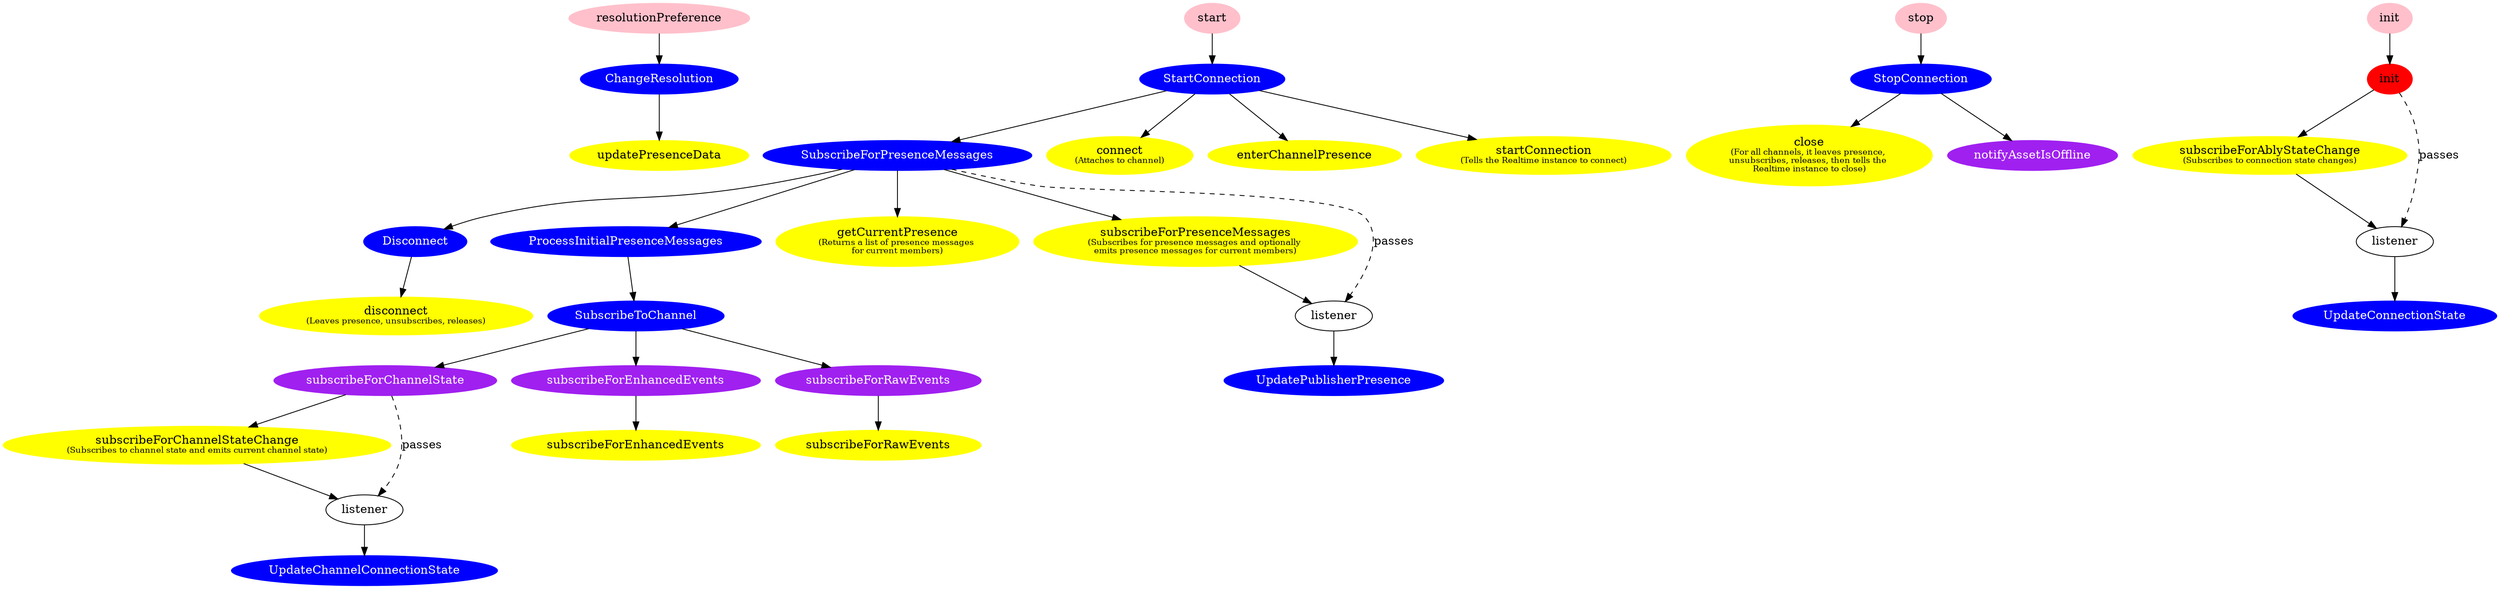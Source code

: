 digraph {
  subgraph workers {
    label = "Workers";
    node [style=filled, color=blue, fontcolor=white];

    // This is a list of all of the workers in the subscriber SDK
    ChangeResolution;
    Disconnect;
    ProcessInitialPresenceMessages;
    StartConnection;
    StopConnection;
    SubscribeForPresenceMessages;
    SubscribeToChannel;
    UpdateChannelConnectionState;
    UpdateConnectionState;
    UpdatePublisherPresence;
  }

  subgraph ably_wrapper {
    label = "Ably wrapper";
    node [style=filled, color=yellow];

    close [label=<close<BR /><FONT POINT-SIZE="10">(For all channels, it leaves presence, <BR />unsubscribes, releases, then tells the <BR />Realtime instance to close)</FONT>>];
    connect [label=<connect<BR /><FONT POINT-SIZE="10">(Attaches to channel)</FONT>>];
    disconnect [label=<disconnect<BR /><FONT POINT-SIZE="10">(Leaves presence, unsubscribes, releases)</FONT>>];
    enterChannelPresence;
    getCurrentPresence [label=<getCurrentPresence<BR /><FONT POINT-SIZE="10">(Returns a list of presence messages <BR />for current members)</FONT>>];
    startConnection [label=<startConnection<BR /><FONT POINT-SIZE="10">(Tells the Realtime instance to connect)</FONT>>];
    subscribeForPresenceMessages [label=<subscribeForPresenceMessages<BR /><FONT POINT-SIZE="10">(Subscribes for presence messages and optionally <BR />emits presence messages for current members)</FONT>>];
    updatePresenceData;
    subscribeForAblyStateChange [label=<subscribeForAblyStateChange<BR /><FONT POINT-SIZE="10">(Subscribes to connection state changes)</FONT>>];
    subscribeForChannelStateChange [label=<subscribeForChannelStateChange<BR /><FONT POINT-SIZE="10">(Subscribes to channel state and emits current channel state)</FONT>>];
    ably_subscribeForEnhancedEvents [label = "subscribeForEnhancedEvents"];
    ably_subscribeForRawEvents [label = "subscribeForRawEvents"];
  }

  subgraph ably_wrapper_listeners {
    node [label="listener"]

    /* This is a list of all of the listeners passed to the Ably wrapper (except for the ones where the listener does not trigger a behaviour that this graph is interested in.)
     *
     * These nodes are given names like listener_<caller_name>__<called_name>.
     */

    listener_SubscribeForPresenceMessages__subscribeForPresenceMessages;
    listener_CoreSubscriber_init__subscribeForAblyStateChange;
    listener_subscribeForChannelState__subscribeForChannelStateChange;
  }

  subgraph CoreSubscriber_public_methods {
    label = "CoreSubscriber public methods";
    node [style=filled, color=red];

    CoreSubscriber_init [label = "init"];
  }

  subgraph DefaultSubscriber_public_methods {
    label = "DefaultSubscriber public methods";
    node [style=filled, color=pink];

    DefaultSubscriber_init [label = "init"];
    start;
    resolutionPreference;
    stop;
  }

  subgraph CoreSubscriber_SubscriberInteractor {
    label = "CoreSubscriber’s implementation of SubscriberInteractor"
    node [style=filled, color=purple, fontcolor=white];

    notifyAssetIsOffline;
    subscribeForChannelState;
    subscribeForEnhancedEvents;
    subscribeForRawEvents;
  }

  // Workers posted by workers

  ProcessInitialPresenceMessages -> SubscribeToChannel;

  StartConnection -> SubscribeForPresenceMessages;

  SubscribeForPresenceMessages -> Disconnect;
  SubscribeForPresenceMessages -> ProcessInitialPresenceMessages;

  // Ably wrapper methods called by workers

  ChangeResolution -> updatePresenceData;

  Disconnect -> disconnect;

  StartConnection -> connect;
  StartConnection -> enterChannelPresence;
  StartConnection -> startConnection;

  StopConnection -> close;

  SubscribeForPresenceMessages -> getCurrentPresence;
  SubscribeForPresenceMessages -> subscribeForPresenceMessages;

  // SubscriberInteractor methods called by workers

  StopConnection -> notifyAssetIsOffline;

  SubscribeToChannel -> subscribeForChannelState;
  SubscribeToChannel -> subscribeForEnhancedEvents;
  SubscribeToChannel -> subscribeForRawEvents;

  // DefaultSubscriber called methods

  DefaultSubscriber_init -> CoreSubscriber_init;

  // DefaultSubscriber enqueued workers (by calling core.enqueue)

  start -> StartConnection;
  resolutionPreference -> ChangeResolution;
  stop -> StopConnection;

  // Ably wrapper methods called by CoreSubscriber

  CoreSubscriber_init -> subscribeForAblyStateChange;
  subscribeForChannelState -> subscribeForChannelStateChange;
  subscribeForEnhancedEvents -> ably_subscribeForEnhancedEvents;
  subscribeForRawEvents -> ably_subscribeForRawEvents;

  // Methods that pass listeners

  SubscribeForPresenceMessages -> listener_SubscribeForPresenceMessages__subscribeForPresenceMessages [label = "passes", style = "dashed"];
  CoreSubscriber_init -> listener_CoreSubscriber_init__subscribeForAblyStateChange [label = "passes", style = "dashed"];
  subscribeForChannelState -> listener_subscribeForChannelState__subscribeForChannelStateChange [label = "passes", style = "dashed"];

  // Methods that call listeners

  subscribeForPresenceMessages -> listener_SubscribeForPresenceMessages__subscribeForPresenceMessages;
  subscribeForAblyStateChange -> listener_CoreSubscriber_init__subscribeForAblyStateChange;
  subscribeForChannelStateChange -> listener_subscribeForChannelState__subscribeForChannelStateChange;

  // Actions performed in listeners

  listener_SubscribeForPresenceMessages__subscribeForPresenceMessages -> UpdatePublisherPresence;
  listener_CoreSubscriber_init__subscribeForAblyStateChange -> UpdateConnectionState
  listener_subscribeForChannelState__subscribeForChannelStateChange -> UpdateChannelConnectionState
}
